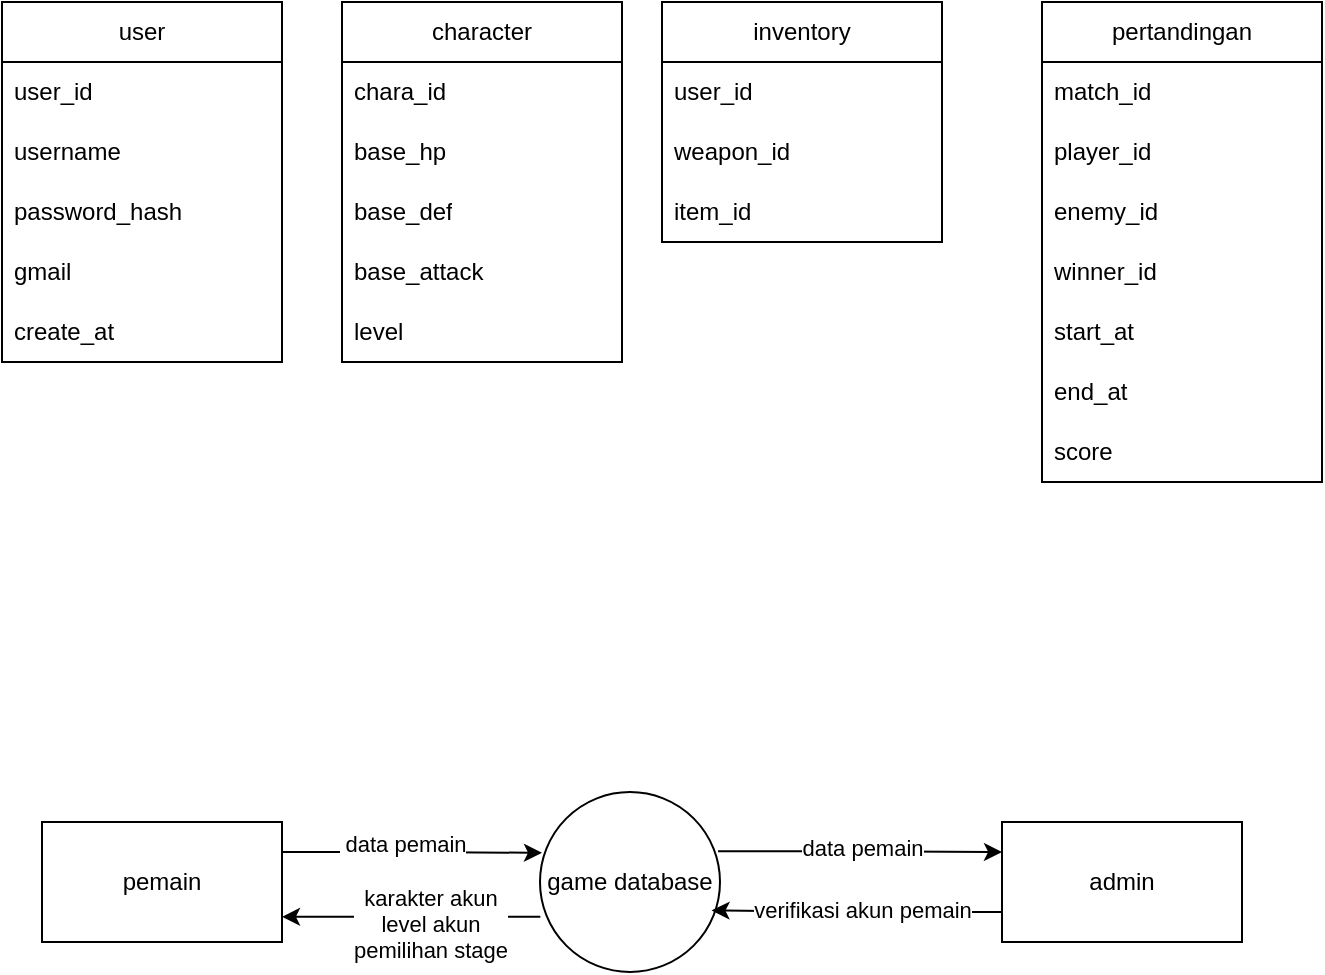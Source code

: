 <mxfile version="26.2.12">
  <diagram name="Halaman-1" id="e8A_hsP7aSUE411Jkm1g">
    <mxGraphModel dx="1044" dy="562" grid="1" gridSize="10" guides="1" tooltips="1" connect="1" arrows="1" fold="1" page="1" pageScale="1" pageWidth="827" pageHeight="1169" math="0" shadow="0">
      <root>
        <mxCell id="0" />
        <mxCell id="1" parent="0" />
        <mxCell id="P4LO0S_L0hlD89T5gcld-29" style="edgeStyle=orthogonalEdgeStyle;rounded=0;orthogonalLoop=1;jettySize=auto;html=1;entryX=0;entryY=0.25;entryDx=0;entryDy=0;exitX=0.989;exitY=0.329;exitDx=0;exitDy=0;exitPerimeter=0;" parent="1" source="P4LO0S_L0hlD89T5gcld-1" target="P4LO0S_L0hlD89T5gcld-27" edge="1">
          <mxGeometry relative="1" as="geometry" />
        </mxCell>
        <mxCell id="P4LO0S_L0hlD89T5gcld-31" value="data pemain" style="edgeLabel;html=1;align=center;verticalAlign=middle;resizable=0;points=[];" parent="P4LO0S_L0hlD89T5gcld-29" vertex="1" connectable="0">
          <mxGeometry x="0.006" y="2" relative="1" as="geometry">
            <mxPoint x="-2" y="-2" as="offset" />
          </mxGeometry>
        </mxCell>
        <mxCell id="P4LO0S_L0hlD89T5gcld-36" style="edgeStyle=orthogonalEdgeStyle;rounded=0;orthogonalLoop=1;jettySize=auto;html=1;exitX=0.002;exitY=0.693;exitDx=0;exitDy=0;entryX=1;entryY=0.79;entryDx=0;entryDy=0;exitPerimeter=0;entryPerimeter=0;" parent="1" source="P4LO0S_L0hlD89T5gcld-1" target="P4LO0S_L0hlD89T5gcld-26" edge="1">
          <mxGeometry relative="1" as="geometry" />
        </mxCell>
        <mxCell id="P4LO0S_L0hlD89T5gcld-42" value="karakter akun&lt;div&gt;level akun&lt;/div&gt;&lt;div&gt;pemilihan stage&lt;/div&gt;" style="edgeLabel;html=1;align=center;verticalAlign=middle;resizable=0;points=[];" parent="P4LO0S_L0hlD89T5gcld-36" vertex="1" connectable="0">
          <mxGeometry x="-0.149" y="3" relative="1" as="geometry">
            <mxPoint as="offset" />
          </mxGeometry>
        </mxCell>
        <mxCell id="P4LO0S_L0hlD89T5gcld-1" value="game database" style="ellipse;whiteSpace=wrap;html=1;aspect=fixed;" parent="1" vertex="1">
          <mxGeometry x="369" y="485" width="90" height="90" as="geometry" />
        </mxCell>
        <mxCell id="P4LO0S_L0hlD89T5gcld-2" value="user" style="swimlane;fontStyle=0;childLayout=stackLayout;horizontal=1;startSize=30;horizontalStack=0;resizeParent=1;resizeParentMax=0;resizeLast=0;collapsible=1;marginBottom=0;whiteSpace=wrap;html=1;" parent="1" vertex="1">
          <mxGeometry x="100" y="90" width="140" height="180" as="geometry" />
        </mxCell>
        <mxCell id="P4LO0S_L0hlD89T5gcld-3" value="user_id" style="text;strokeColor=none;fillColor=none;align=left;verticalAlign=middle;spacingLeft=4;spacingRight=4;overflow=hidden;points=[[0,0.5],[1,0.5]];portConstraint=eastwest;rotatable=0;whiteSpace=wrap;html=1;" parent="P4LO0S_L0hlD89T5gcld-2" vertex="1">
          <mxGeometry y="30" width="140" height="30" as="geometry" />
        </mxCell>
        <mxCell id="P4LO0S_L0hlD89T5gcld-4" value="username" style="text;strokeColor=none;fillColor=none;align=left;verticalAlign=middle;spacingLeft=4;spacingRight=4;overflow=hidden;points=[[0,0.5],[1,0.5]];portConstraint=eastwest;rotatable=0;whiteSpace=wrap;html=1;" parent="P4LO0S_L0hlD89T5gcld-2" vertex="1">
          <mxGeometry y="60" width="140" height="30" as="geometry" />
        </mxCell>
        <mxCell id="P4LO0S_L0hlD89T5gcld-5" value="password_hash" style="text;strokeColor=none;fillColor=none;align=left;verticalAlign=middle;spacingLeft=4;spacingRight=4;overflow=hidden;points=[[0,0.5],[1,0.5]];portConstraint=eastwest;rotatable=0;whiteSpace=wrap;html=1;" parent="P4LO0S_L0hlD89T5gcld-2" vertex="1">
          <mxGeometry y="90" width="140" height="30" as="geometry" />
        </mxCell>
        <mxCell id="P4LO0S_L0hlD89T5gcld-14" value="gmail" style="text;strokeColor=none;fillColor=none;align=left;verticalAlign=middle;spacingLeft=4;spacingRight=4;overflow=hidden;points=[[0,0.5],[1,0.5]];portConstraint=eastwest;rotatable=0;whiteSpace=wrap;html=1;" parent="P4LO0S_L0hlD89T5gcld-2" vertex="1">
          <mxGeometry y="120" width="140" height="30" as="geometry" />
        </mxCell>
        <mxCell id="P4LO0S_L0hlD89T5gcld-15" value="create_at" style="text;strokeColor=none;fillColor=none;align=left;verticalAlign=middle;spacingLeft=4;spacingRight=4;overflow=hidden;points=[[0,0.5],[1,0.5]];portConstraint=eastwest;rotatable=0;whiteSpace=wrap;html=1;" parent="P4LO0S_L0hlD89T5gcld-2" vertex="1">
          <mxGeometry y="150" width="140" height="30" as="geometry" />
        </mxCell>
        <mxCell id="P4LO0S_L0hlD89T5gcld-6" value="character" style="swimlane;fontStyle=0;childLayout=stackLayout;horizontal=1;startSize=30;horizontalStack=0;resizeParent=1;resizeParentMax=0;resizeLast=0;collapsible=1;marginBottom=0;whiteSpace=wrap;html=1;" parent="1" vertex="1">
          <mxGeometry x="270" y="90" width="140" height="180" as="geometry" />
        </mxCell>
        <mxCell id="P4LO0S_L0hlD89T5gcld-7" value="chara_id" style="text;strokeColor=none;fillColor=none;align=left;verticalAlign=middle;spacingLeft=4;spacingRight=4;overflow=hidden;points=[[0,0.5],[1,0.5]];portConstraint=eastwest;rotatable=0;whiteSpace=wrap;html=1;" parent="P4LO0S_L0hlD89T5gcld-6" vertex="1">
          <mxGeometry y="30" width="140" height="30" as="geometry" />
        </mxCell>
        <mxCell id="P4LO0S_L0hlD89T5gcld-8" value="base_hp" style="text;strokeColor=none;fillColor=none;align=left;verticalAlign=middle;spacingLeft=4;spacingRight=4;overflow=hidden;points=[[0,0.5],[1,0.5]];portConstraint=eastwest;rotatable=0;whiteSpace=wrap;html=1;" parent="P4LO0S_L0hlD89T5gcld-6" vertex="1">
          <mxGeometry y="60" width="140" height="30" as="geometry" />
        </mxCell>
        <mxCell id="P4LO0S_L0hlD89T5gcld-9" value="base_def" style="text;strokeColor=none;fillColor=none;align=left;verticalAlign=middle;spacingLeft=4;spacingRight=4;overflow=hidden;points=[[0,0.5],[1,0.5]];portConstraint=eastwest;rotatable=0;whiteSpace=wrap;html=1;" parent="P4LO0S_L0hlD89T5gcld-6" vertex="1">
          <mxGeometry y="90" width="140" height="30" as="geometry" />
        </mxCell>
        <mxCell id="P4LO0S_L0hlD89T5gcld-16" value="base_attack" style="text;strokeColor=none;fillColor=none;align=left;verticalAlign=middle;spacingLeft=4;spacingRight=4;overflow=hidden;points=[[0,0.5],[1,0.5]];portConstraint=eastwest;rotatable=0;whiteSpace=wrap;html=1;" parent="P4LO0S_L0hlD89T5gcld-6" vertex="1">
          <mxGeometry y="120" width="140" height="30" as="geometry" />
        </mxCell>
        <mxCell id="P4LO0S_L0hlD89T5gcld-17" value="level" style="text;strokeColor=none;fillColor=none;align=left;verticalAlign=middle;spacingLeft=4;spacingRight=4;overflow=hidden;points=[[0,0.5],[1,0.5]];portConstraint=eastwest;rotatable=0;whiteSpace=wrap;html=1;" parent="P4LO0S_L0hlD89T5gcld-6" vertex="1">
          <mxGeometry y="150" width="140" height="30" as="geometry" />
        </mxCell>
        <mxCell id="P4LO0S_L0hlD89T5gcld-10" value="inventory" style="swimlane;fontStyle=0;childLayout=stackLayout;horizontal=1;startSize=30;horizontalStack=0;resizeParent=1;resizeParentMax=0;resizeLast=0;collapsible=1;marginBottom=0;whiteSpace=wrap;html=1;" parent="1" vertex="1">
          <mxGeometry x="430" y="90" width="140" height="120" as="geometry" />
        </mxCell>
        <mxCell id="P4LO0S_L0hlD89T5gcld-11" value="user_id" style="text;strokeColor=none;fillColor=none;align=left;verticalAlign=middle;spacingLeft=4;spacingRight=4;overflow=hidden;points=[[0,0.5],[1,0.5]];portConstraint=eastwest;rotatable=0;whiteSpace=wrap;html=1;" parent="P4LO0S_L0hlD89T5gcld-10" vertex="1">
          <mxGeometry y="30" width="140" height="30" as="geometry" />
        </mxCell>
        <mxCell id="P4LO0S_L0hlD89T5gcld-12" value="weapon_id" style="text;strokeColor=none;fillColor=none;align=left;verticalAlign=middle;spacingLeft=4;spacingRight=4;overflow=hidden;points=[[0,0.5],[1,0.5]];portConstraint=eastwest;rotatable=0;whiteSpace=wrap;html=1;" parent="P4LO0S_L0hlD89T5gcld-10" vertex="1">
          <mxGeometry y="60" width="140" height="30" as="geometry" />
        </mxCell>
        <mxCell id="P4LO0S_L0hlD89T5gcld-13" value="item_id" style="text;strokeColor=none;fillColor=none;align=left;verticalAlign=middle;spacingLeft=4;spacingRight=4;overflow=hidden;points=[[0,0.5],[1,0.5]];portConstraint=eastwest;rotatable=0;whiteSpace=wrap;html=1;" parent="P4LO0S_L0hlD89T5gcld-10" vertex="1">
          <mxGeometry y="90" width="140" height="30" as="geometry" />
        </mxCell>
        <mxCell id="P4LO0S_L0hlD89T5gcld-18" value="pertandingan" style="swimlane;fontStyle=0;childLayout=stackLayout;horizontal=1;startSize=30;horizontalStack=0;resizeParent=1;resizeParentMax=0;resizeLast=0;collapsible=1;marginBottom=0;whiteSpace=wrap;html=1;" parent="1" vertex="1">
          <mxGeometry x="620" y="90" width="140" height="240" as="geometry" />
        </mxCell>
        <mxCell id="P4LO0S_L0hlD89T5gcld-19" value="match_id" style="text;strokeColor=none;fillColor=none;align=left;verticalAlign=middle;spacingLeft=4;spacingRight=4;overflow=hidden;points=[[0,0.5],[1,0.5]];portConstraint=eastwest;rotatable=0;whiteSpace=wrap;html=1;" parent="P4LO0S_L0hlD89T5gcld-18" vertex="1">
          <mxGeometry y="30" width="140" height="30" as="geometry" />
        </mxCell>
        <mxCell id="P4LO0S_L0hlD89T5gcld-20" value="player_id" style="text;strokeColor=none;fillColor=none;align=left;verticalAlign=middle;spacingLeft=4;spacingRight=4;overflow=hidden;points=[[0,0.5],[1,0.5]];portConstraint=eastwest;rotatable=0;whiteSpace=wrap;html=1;" parent="P4LO0S_L0hlD89T5gcld-18" vertex="1">
          <mxGeometry y="60" width="140" height="30" as="geometry" />
        </mxCell>
        <mxCell id="P4LO0S_L0hlD89T5gcld-21" value="enemy_id" style="text;strokeColor=none;fillColor=none;align=left;verticalAlign=middle;spacingLeft=4;spacingRight=4;overflow=hidden;points=[[0,0.5],[1,0.5]];portConstraint=eastwest;rotatable=0;whiteSpace=wrap;html=1;" parent="P4LO0S_L0hlD89T5gcld-18" vertex="1">
          <mxGeometry y="90" width="140" height="30" as="geometry" />
        </mxCell>
        <mxCell id="P4LO0S_L0hlD89T5gcld-22" value="winner_id" style="text;strokeColor=none;fillColor=none;align=left;verticalAlign=middle;spacingLeft=4;spacingRight=4;overflow=hidden;points=[[0,0.5],[1,0.5]];portConstraint=eastwest;rotatable=0;whiteSpace=wrap;html=1;" parent="P4LO0S_L0hlD89T5gcld-18" vertex="1">
          <mxGeometry y="120" width="140" height="30" as="geometry" />
        </mxCell>
        <mxCell id="P4LO0S_L0hlD89T5gcld-23" value="start_at" style="text;strokeColor=none;fillColor=none;align=left;verticalAlign=middle;spacingLeft=4;spacingRight=4;overflow=hidden;points=[[0,0.5],[1,0.5]];portConstraint=eastwest;rotatable=0;whiteSpace=wrap;html=1;" parent="P4LO0S_L0hlD89T5gcld-18" vertex="1">
          <mxGeometry y="150" width="140" height="30" as="geometry" />
        </mxCell>
        <mxCell id="P4LO0S_L0hlD89T5gcld-24" value="end_at" style="text;strokeColor=none;fillColor=none;align=left;verticalAlign=middle;spacingLeft=4;spacingRight=4;overflow=hidden;points=[[0,0.5],[1,0.5]];portConstraint=eastwest;rotatable=0;whiteSpace=wrap;html=1;" parent="P4LO0S_L0hlD89T5gcld-18" vertex="1">
          <mxGeometry y="180" width="140" height="30" as="geometry" />
        </mxCell>
        <mxCell id="P4LO0S_L0hlD89T5gcld-25" value="score" style="text;strokeColor=none;fillColor=none;align=left;verticalAlign=middle;spacingLeft=4;spacingRight=4;overflow=hidden;points=[[0,0.5],[1,0.5]];portConstraint=eastwest;rotatable=0;whiteSpace=wrap;html=1;" parent="P4LO0S_L0hlD89T5gcld-18" vertex="1">
          <mxGeometry y="210" width="140" height="30" as="geometry" />
        </mxCell>
        <mxCell id="P4LO0S_L0hlD89T5gcld-28" style="edgeStyle=orthogonalEdgeStyle;rounded=0;orthogonalLoop=1;jettySize=auto;html=1;entryX=0.011;entryY=0.338;entryDx=0;entryDy=0;exitX=1;exitY=0.25;exitDx=0;exitDy=0;entryPerimeter=0;" parent="1" source="P4LO0S_L0hlD89T5gcld-26" target="P4LO0S_L0hlD89T5gcld-1" edge="1">
          <mxGeometry relative="1" as="geometry" />
        </mxCell>
        <mxCell id="P4LO0S_L0hlD89T5gcld-30" value="&amp;nbsp;data pemain" style="edgeLabel;html=1;align=center;verticalAlign=middle;resizable=0;points=[];" parent="P4LO0S_L0hlD89T5gcld-28" vertex="1" connectable="0">
          <mxGeometry x="-0.08" y="4" relative="1" as="geometry">
            <mxPoint as="offset" />
          </mxGeometry>
        </mxCell>
        <mxCell id="P4LO0S_L0hlD89T5gcld-26" value="pemain" style="rounded=0;whiteSpace=wrap;html=1;" parent="1" vertex="1">
          <mxGeometry x="120" y="500" width="120" height="60" as="geometry" />
        </mxCell>
        <mxCell id="P4LO0S_L0hlD89T5gcld-27" value="admin" style="rounded=0;whiteSpace=wrap;html=1;" parent="1" vertex="1">
          <mxGeometry x="600" y="500" width="120" height="60" as="geometry" />
        </mxCell>
        <mxCell id="P4LO0S_L0hlD89T5gcld-32" style="edgeStyle=orthogonalEdgeStyle;rounded=0;orthogonalLoop=1;jettySize=auto;html=1;exitX=0;exitY=0.75;exitDx=0;exitDy=0;entryX=0.953;entryY=0.658;entryDx=0;entryDy=0;entryPerimeter=0;" parent="1" source="P4LO0S_L0hlD89T5gcld-27" target="P4LO0S_L0hlD89T5gcld-1" edge="1">
          <mxGeometry relative="1" as="geometry" />
        </mxCell>
        <mxCell id="P4LO0S_L0hlD89T5gcld-41" value="verifikasi akun pemain" style="edgeLabel;html=1;align=center;verticalAlign=middle;resizable=0;points=[];" parent="P4LO0S_L0hlD89T5gcld-32" vertex="1" connectable="0">
          <mxGeometry x="-0.193" y="-1" relative="1" as="geometry">
            <mxPoint x="-11" as="offset" />
          </mxGeometry>
        </mxCell>
      </root>
    </mxGraphModel>
  </diagram>
</mxfile>
